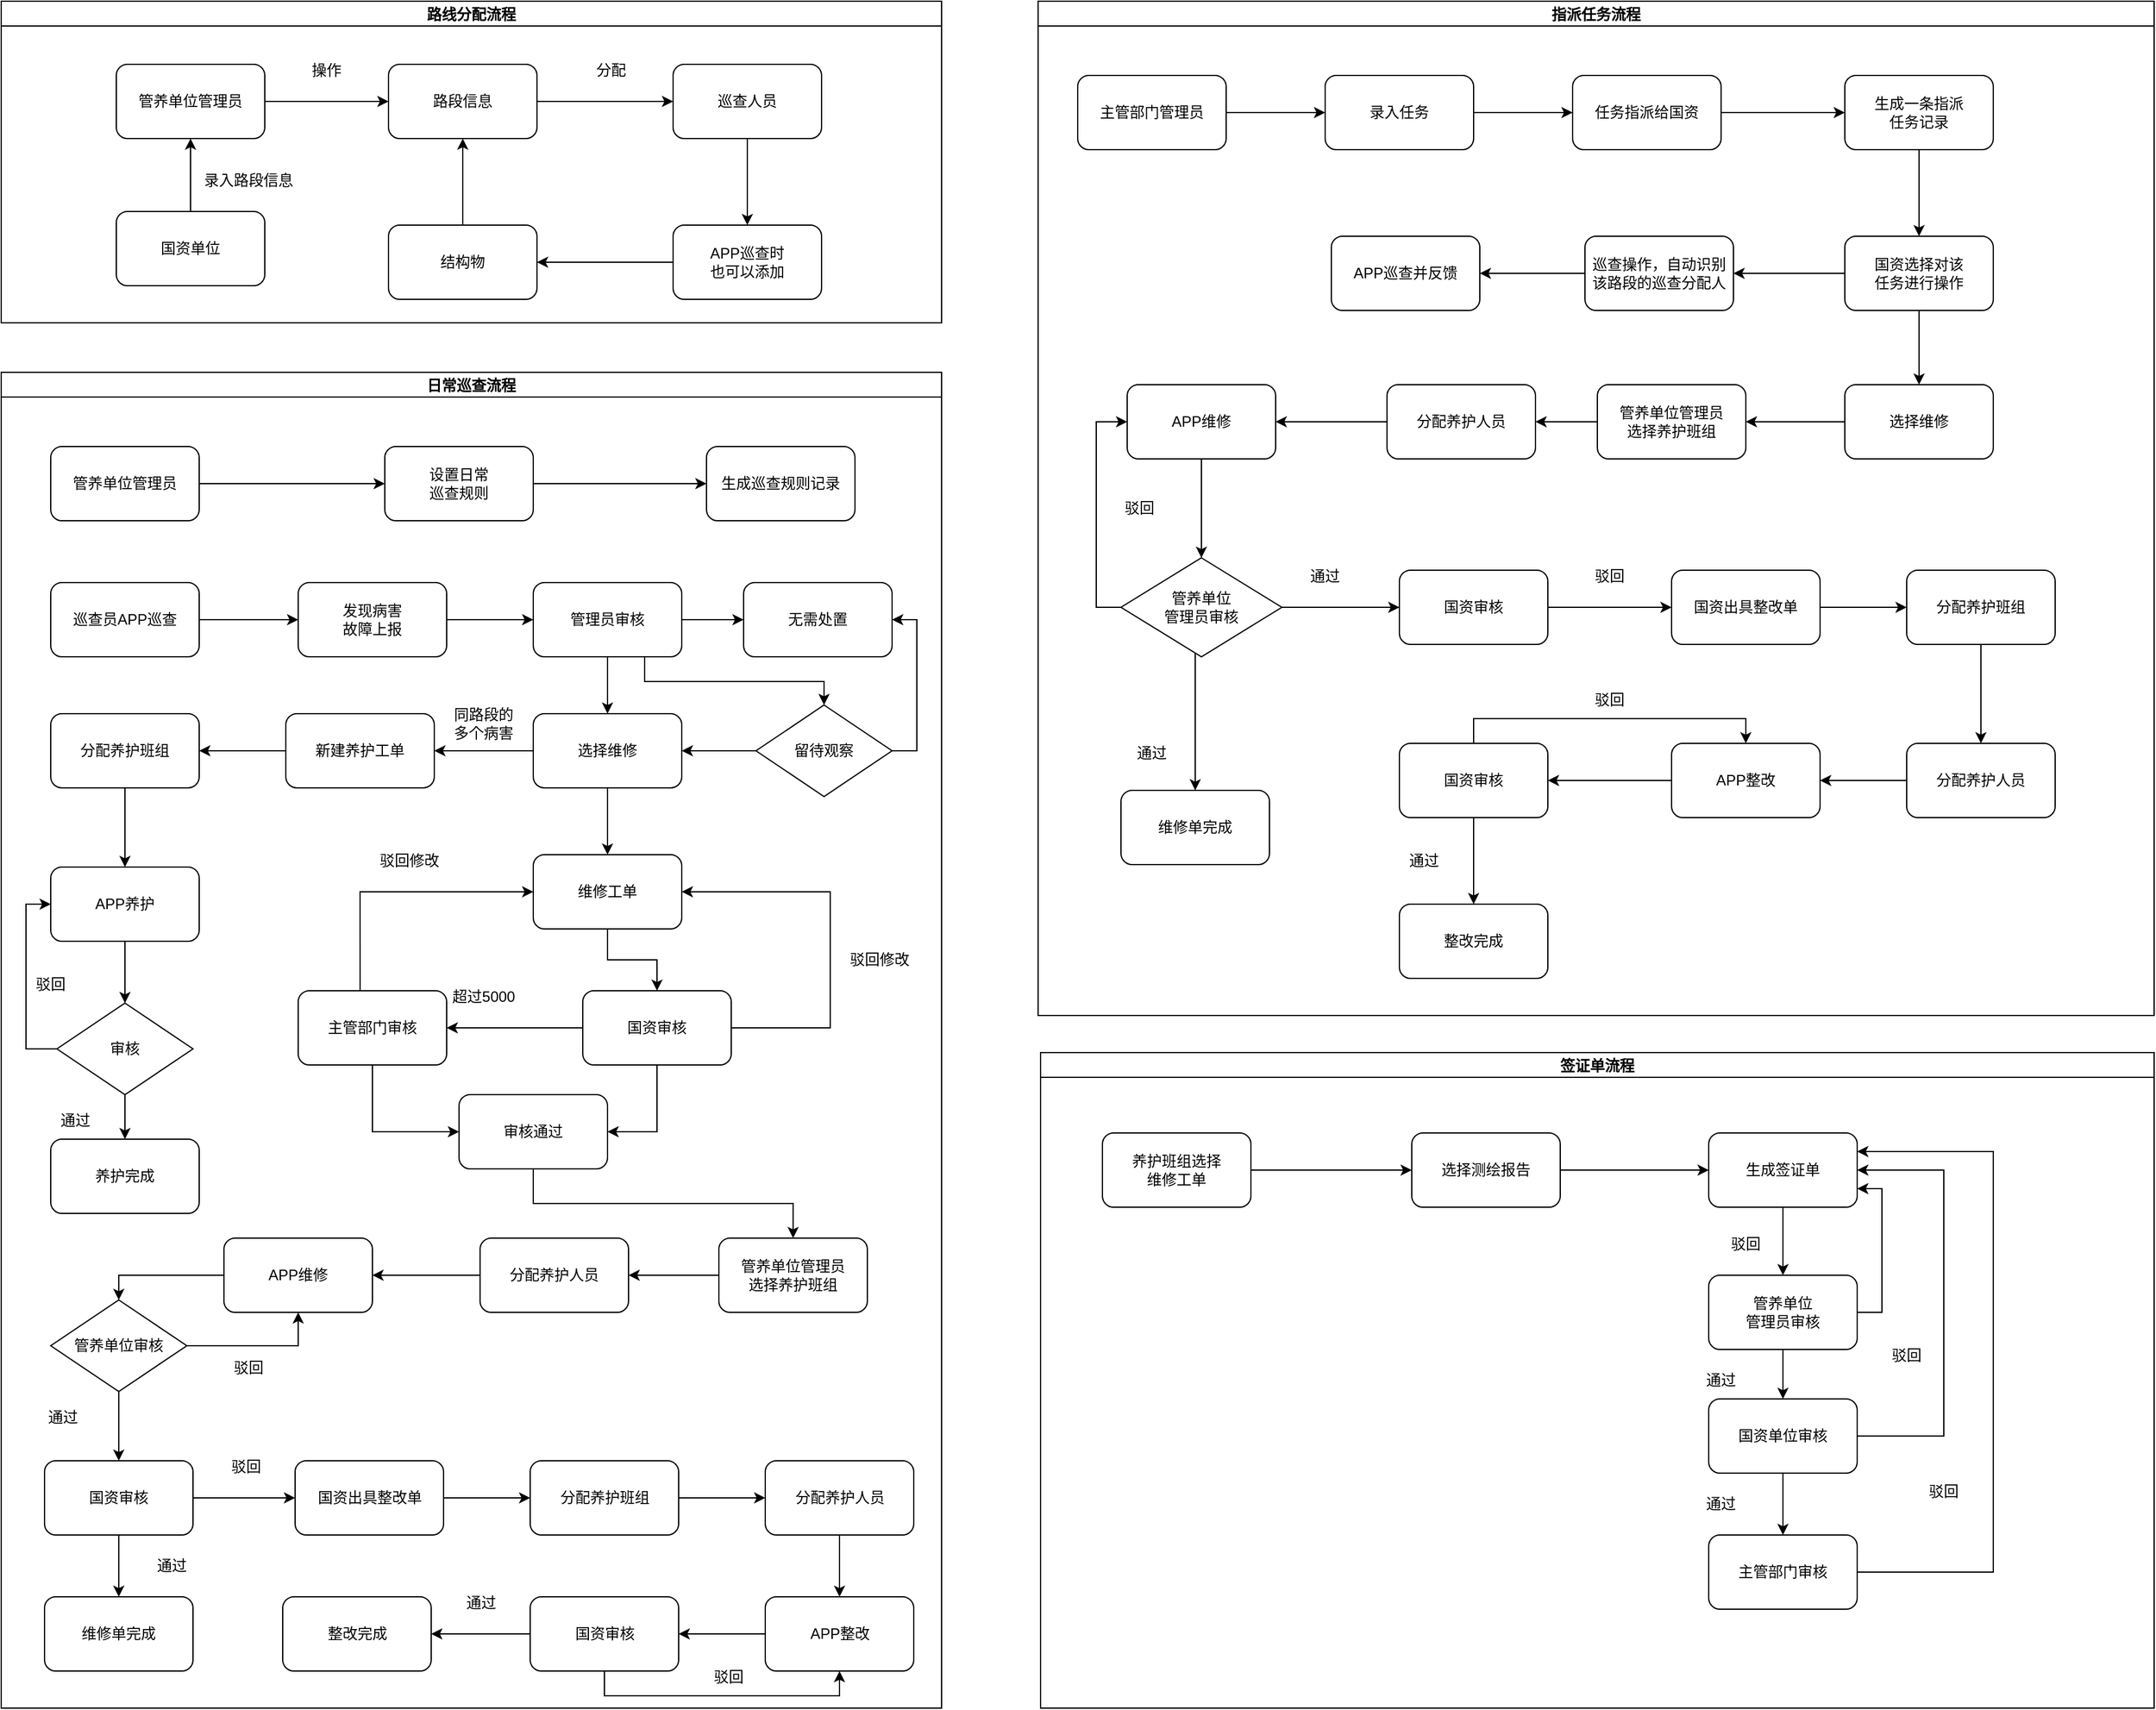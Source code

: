 <mxfile version="20.7.4" type="github">
  <diagram id="tNEIv_4zjgN_p1-3S2Gl" name="第 1 页">
    <mxGraphModel dx="3141" dy="2293" grid="1" gridSize="10" guides="1" tooltips="1" connect="1" arrows="1" fold="1" page="1" pageScale="1" pageWidth="827" pageHeight="1169" math="0" shadow="0">
      <root>
        <mxCell id="0" />
        <mxCell id="1" parent="0" />
        <mxCell id="n3LdWqnE_Uwc-1f-1GCr-2" value="路线分配流程" style="swimlane;startSize=20;horizontal=1;containerType=tree;" parent="1" vertex="1">
          <mxGeometry x="-800" y="-1160" width="760" height="260" as="geometry" />
        </mxCell>
        <mxCell id="n3LdWqnE_Uwc-1f-1GCr-19" style="edgeStyle=orthogonalEdgeStyle;rounded=0;orthogonalLoop=1;jettySize=auto;html=1;entryX=0;entryY=0.5;entryDx=0;entryDy=0;" parent="n3LdWqnE_Uwc-1f-1GCr-2" source="n3LdWqnE_Uwc-1f-1GCr-17" target="n3LdWqnE_Uwc-1f-1GCr-18" edge="1">
          <mxGeometry relative="1" as="geometry" />
        </mxCell>
        <mxCell id="n3LdWqnE_Uwc-1f-1GCr-17" value="管养单位管理员" style="rounded=1;whiteSpace=wrap;html=1;" parent="n3LdWqnE_Uwc-1f-1GCr-2" vertex="1">
          <mxGeometry x="93" y="51" width="120" height="60" as="geometry" />
        </mxCell>
        <mxCell id="n3LdWqnE_Uwc-1f-1GCr-22" style="edgeStyle=orthogonalEdgeStyle;rounded=0;orthogonalLoop=1;jettySize=auto;html=1;entryX=0;entryY=0.5;entryDx=0;entryDy=0;" parent="n3LdWqnE_Uwc-1f-1GCr-2" source="n3LdWqnE_Uwc-1f-1GCr-18" target="n3LdWqnE_Uwc-1f-1GCr-21" edge="1">
          <mxGeometry relative="1" as="geometry" />
        </mxCell>
        <mxCell id="n3LdWqnE_Uwc-1f-1GCr-18" value="路段信息" style="rounded=1;whiteSpace=wrap;html=1;" parent="n3LdWqnE_Uwc-1f-1GCr-2" vertex="1">
          <mxGeometry x="313" y="51" width="120" height="60" as="geometry" />
        </mxCell>
        <mxCell id="n3LdWqnE_Uwc-1f-1GCr-20" value="操作" style="text;strokeColor=none;align=center;fillColor=none;html=1;verticalAlign=middle;whiteSpace=wrap;rounded=0;" parent="n3LdWqnE_Uwc-1f-1GCr-2" vertex="1">
          <mxGeometry x="233" y="41" width="60" height="30" as="geometry" />
        </mxCell>
        <mxCell id="n3LdWqnE_Uwc-1f-1GCr-28" style="edgeStyle=orthogonalEdgeStyle;rounded=0;orthogonalLoop=1;jettySize=auto;html=1;entryX=0.5;entryY=0;entryDx=0;entryDy=0;" parent="n3LdWqnE_Uwc-1f-1GCr-2" source="n3LdWqnE_Uwc-1f-1GCr-21" target="n3LdWqnE_Uwc-1f-1GCr-27" edge="1">
          <mxGeometry relative="1" as="geometry" />
        </mxCell>
        <mxCell id="n3LdWqnE_Uwc-1f-1GCr-21" value="巡查人员" style="rounded=1;whiteSpace=wrap;html=1;" parent="n3LdWqnE_Uwc-1f-1GCr-2" vertex="1">
          <mxGeometry x="543" y="51" width="120" height="60" as="geometry" />
        </mxCell>
        <mxCell id="n3LdWqnE_Uwc-1f-1GCr-23" value="分配" style="text;strokeColor=none;align=center;fillColor=none;html=1;verticalAlign=middle;whiteSpace=wrap;rounded=0;" parent="n3LdWqnE_Uwc-1f-1GCr-2" vertex="1">
          <mxGeometry x="463" y="41" width="60" height="30" as="geometry" />
        </mxCell>
        <mxCell id="n3LdWqnE_Uwc-1f-1GCr-25" style="edgeStyle=orthogonalEdgeStyle;rounded=0;orthogonalLoop=1;jettySize=auto;html=1;entryX=0.5;entryY=1;entryDx=0;entryDy=0;" parent="n3LdWqnE_Uwc-1f-1GCr-2" source="n3LdWqnE_Uwc-1f-1GCr-24" target="n3LdWqnE_Uwc-1f-1GCr-18" edge="1">
          <mxGeometry relative="1" as="geometry" />
        </mxCell>
        <mxCell id="n3LdWqnE_Uwc-1f-1GCr-24" value="结构物" style="rounded=1;whiteSpace=wrap;html=1;" parent="n3LdWqnE_Uwc-1f-1GCr-2" vertex="1">
          <mxGeometry x="313" y="181" width="120" height="60" as="geometry" />
        </mxCell>
        <mxCell id="n3LdWqnE_Uwc-1f-1GCr-29" style="edgeStyle=orthogonalEdgeStyle;rounded=0;orthogonalLoop=1;jettySize=auto;html=1;entryX=1;entryY=0.5;entryDx=0;entryDy=0;" parent="n3LdWqnE_Uwc-1f-1GCr-2" source="n3LdWqnE_Uwc-1f-1GCr-27" target="n3LdWqnE_Uwc-1f-1GCr-24" edge="1">
          <mxGeometry relative="1" as="geometry" />
        </mxCell>
        <mxCell id="n3LdWqnE_Uwc-1f-1GCr-27" value="APP巡查时&lt;br&gt;也可以添加" style="rounded=1;whiteSpace=wrap;html=1;" parent="n3LdWqnE_Uwc-1f-1GCr-2" vertex="1">
          <mxGeometry x="543" y="181" width="120" height="60" as="geometry" />
        </mxCell>
        <mxCell id="nZh8F_myxvEw1FE5cLgh-15" style="edgeStyle=orthogonalEdgeStyle;rounded=0;orthogonalLoop=1;jettySize=auto;html=1;" parent="n3LdWqnE_Uwc-1f-1GCr-2" source="nZh8F_myxvEw1FE5cLgh-14" target="n3LdWqnE_Uwc-1f-1GCr-17" edge="1">
          <mxGeometry relative="1" as="geometry" />
        </mxCell>
        <mxCell id="nZh8F_myxvEw1FE5cLgh-14" value="国资单位" style="rounded=1;whiteSpace=wrap;html=1;" parent="n3LdWqnE_Uwc-1f-1GCr-2" vertex="1">
          <mxGeometry x="93" y="170" width="120" height="60" as="geometry" />
        </mxCell>
        <mxCell id="nZh8F_myxvEw1FE5cLgh-16" value="录入路段信息" style="text;strokeColor=none;align=center;fillColor=none;html=1;verticalAlign=middle;whiteSpace=wrap;rounded=0;" parent="n3LdWqnE_Uwc-1f-1GCr-2" vertex="1">
          <mxGeometry x="160" y="130" width="80" height="30" as="geometry" />
        </mxCell>
        <mxCell id="nZh8F_myxvEw1FE5cLgh-1" value="日常巡查流程" style="swimlane;startSize=20;horizontal=1;containerType=tree;" parent="1" vertex="1">
          <mxGeometry x="-800" y="-860" width="760" height="1080" as="geometry" />
        </mxCell>
        <mxCell id="nZh8F_myxvEw1FE5cLgh-19" style="edgeStyle=orthogonalEdgeStyle;rounded=0;orthogonalLoop=1;jettySize=auto;html=1;" parent="nZh8F_myxvEw1FE5cLgh-1" source="nZh8F_myxvEw1FE5cLgh-17" target="nZh8F_myxvEw1FE5cLgh-18" edge="1">
          <mxGeometry relative="1" as="geometry" />
        </mxCell>
        <mxCell id="nZh8F_myxvEw1FE5cLgh-17" value="管养单位管理员" style="rounded=1;whiteSpace=wrap;html=1;" parent="nZh8F_myxvEw1FE5cLgh-1" vertex="1">
          <mxGeometry x="40" y="60" width="120" height="60" as="geometry" />
        </mxCell>
        <mxCell id="nZh8F_myxvEw1FE5cLgh-21" style="edgeStyle=orthogonalEdgeStyle;rounded=0;orthogonalLoop=1;jettySize=auto;html=1;" parent="nZh8F_myxvEw1FE5cLgh-1" source="nZh8F_myxvEw1FE5cLgh-18" target="nZh8F_myxvEw1FE5cLgh-20" edge="1">
          <mxGeometry relative="1" as="geometry" />
        </mxCell>
        <mxCell id="nZh8F_myxvEw1FE5cLgh-18" value="设置日常&lt;br&gt;巡查规则" style="rounded=1;whiteSpace=wrap;html=1;" parent="nZh8F_myxvEw1FE5cLgh-1" vertex="1">
          <mxGeometry x="310" y="60" width="120" height="60" as="geometry" />
        </mxCell>
        <mxCell id="nZh8F_myxvEw1FE5cLgh-20" value="生成巡查规则记录" style="rounded=1;whiteSpace=wrap;html=1;" parent="nZh8F_myxvEw1FE5cLgh-1" vertex="1">
          <mxGeometry x="570" y="60" width="120" height="60" as="geometry" />
        </mxCell>
        <mxCell id="nZh8F_myxvEw1FE5cLgh-24" style="edgeStyle=orthogonalEdgeStyle;rounded=0;orthogonalLoop=1;jettySize=auto;html=1;entryX=0;entryY=0.5;entryDx=0;entryDy=0;" parent="nZh8F_myxvEw1FE5cLgh-1" source="nZh8F_myxvEw1FE5cLgh-22" target="nZh8F_myxvEw1FE5cLgh-23" edge="1">
          <mxGeometry relative="1" as="geometry" />
        </mxCell>
        <mxCell id="nZh8F_myxvEw1FE5cLgh-22" value="巡查员APP巡查" style="rounded=1;whiteSpace=wrap;html=1;" parent="nZh8F_myxvEw1FE5cLgh-1" vertex="1">
          <mxGeometry x="40" y="170" width="120" height="60" as="geometry" />
        </mxCell>
        <mxCell id="nZh8F_myxvEw1FE5cLgh-26" style="edgeStyle=orthogonalEdgeStyle;rounded=0;orthogonalLoop=1;jettySize=auto;html=1;" parent="nZh8F_myxvEw1FE5cLgh-1" source="nZh8F_myxvEw1FE5cLgh-23" target="nZh8F_myxvEw1FE5cLgh-25" edge="1">
          <mxGeometry relative="1" as="geometry" />
        </mxCell>
        <mxCell id="nZh8F_myxvEw1FE5cLgh-23" value="发现病害&lt;br&gt;故障上报" style="rounded=1;whiteSpace=wrap;html=1;" parent="nZh8F_myxvEw1FE5cLgh-1" vertex="1">
          <mxGeometry x="240" y="170" width="120" height="60" as="geometry" />
        </mxCell>
        <mxCell id="nZh8F_myxvEw1FE5cLgh-28" style="edgeStyle=orthogonalEdgeStyle;rounded=0;orthogonalLoop=1;jettySize=auto;html=1;entryX=0;entryY=0.5;entryDx=0;entryDy=0;" parent="nZh8F_myxvEw1FE5cLgh-1" source="nZh8F_myxvEw1FE5cLgh-25" target="nZh8F_myxvEw1FE5cLgh-27" edge="1">
          <mxGeometry relative="1" as="geometry" />
        </mxCell>
        <mxCell id="nZh8F_myxvEw1FE5cLgh-32" style="edgeStyle=orthogonalEdgeStyle;rounded=0;orthogonalLoop=1;jettySize=auto;html=1;entryX=0.5;entryY=0;entryDx=0;entryDy=0;" parent="nZh8F_myxvEw1FE5cLgh-1" source="nZh8F_myxvEw1FE5cLgh-25" target="nZh8F_myxvEw1FE5cLgh-29" edge="1">
          <mxGeometry relative="1" as="geometry" />
        </mxCell>
        <mxCell id="nZh8F_myxvEw1FE5cLgh-42" style="edgeStyle=orthogonalEdgeStyle;rounded=0;orthogonalLoop=1;jettySize=auto;html=1;exitX=0.75;exitY=1;exitDx=0;exitDy=0;" parent="nZh8F_myxvEw1FE5cLgh-1" source="nZh8F_myxvEw1FE5cLgh-25" target="nZh8F_myxvEw1FE5cLgh-39" edge="1">
          <mxGeometry relative="1" as="geometry">
            <Array as="points">
              <mxPoint x="520" y="250" />
              <mxPoint x="665" y="250" />
            </Array>
          </mxGeometry>
        </mxCell>
        <mxCell id="nZh8F_myxvEw1FE5cLgh-25" value="管理员审核" style="rounded=1;whiteSpace=wrap;html=1;" parent="nZh8F_myxvEw1FE5cLgh-1" vertex="1">
          <mxGeometry x="430" y="170" width="120" height="60" as="geometry" />
        </mxCell>
        <mxCell id="nZh8F_myxvEw1FE5cLgh-27" value="无需处置" style="rounded=1;whiteSpace=wrap;html=1;" parent="nZh8F_myxvEw1FE5cLgh-1" vertex="1">
          <mxGeometry x="600" y="170" width="120" height="60" as="geometry" />
        </mxCell>
        <mxCell id="nZh8F_myxvEw1FE5cLgh-44" style="edgeStyle=orthogonalEdgeStyle;rounded=0;orthogonalLoop=1;jettySize=auto;html=1;" parent="nZh8F_myxvEw1FE5cLgh-1" source="nZh8F_myxvEw1FE5cLgh-29" target="nZh8F_myxvEw1FE5cLgh-43" edge="1">
          <mxGeometry relative="1" as="geometry" />
        </mxCell>
        <mxCell id="nZh8F_myxvEw1FE5cLgh-60" style="edgeStyle=orthogonalEdgeStyle;rounded=0;orthogonalLoop=1;jettySize=auto;html=1;entryX=0.5;entryY=0;entryDx=0;entryDy=0;" parent="nZh8F_myxvEw1FE5cLgh-1" source="nZh8F_myxvEw1FE5cLgh-29" target="nZh8F_myxvEw1FE5cLgh-59" edge="1">
          <mxGeometry relative="1" as="geometry" />
        </mxCell>
        <mxCell id="nZh8F_myxvEw1FE5cLgh-29" value="选择维修" style="rounded=1;whiteSpace=wrap;html=1;" parent="nZh8F_myxvEw1FE5cLgh-1" vertex="1">
          <mxGeometry x="430" y="276" width="120" height="60" as="geometry" />
        </mxCell>
        <mxCell id="nZh8F_myxvEw1FE5cLgh-40" style="edgeStyle=orthogonalEdgeStyle;rounded=0;orthogonalLoop=1;jettySize=auto;html=1;entryX=1;entryY=0.5;entryDx=0;entryDy=0;exitX=1;exitY=0.5;exitDx=0;exitDy=0;" parent="nZh8F_myxvEw1FE5cLgh-1" source="nZh8F_myxvEw1FE5cLgh-39" target="nZh8F_myxvEw1FE5cLgh-27" edge="1">
          <mxGeometry relative="1" as="geometry" />
        </mxCell>
        <mxCell id="nZh8F_myxvEw1FE5cLgh-41" style="edgeStyle=orthogonalEdgeStyle;rounded=0;orthogonalLoop=1;jettySize=auto;html=1;entryX=1;entryY=0.5;entryDx=0;entryDy=0;" parent="nZh8F_myxvEw1FE5cLgh-1" source="nZh8F_myxvEw1FE5cLgh-39" target="nZh8F_myxvEw1FE5cLgh-29" edge="1">
          <mxGeometry relative="1" as="geometry" />
        </mxCell>
        <mxCell id="nZh8F_myxvEw1FE5cLgh-39" value="留待观察" style="rhombus;whiteSpace=wrap;html=1;" parent="nZh8F_myxvEw1FE5cLgh-1" vertex="1">
          <mxGeometry x="610" y="269" width="110" height="74" as="geometry" />
        </mxCell>
        <mxCell id="nZh8F_myxvEw1FE5cLgh-47" style="edgeStyle=orthogonalEdgeStyle;rounded=0;orthogonalLoop=1;jettySize=auto;html=1;" parent="nZh8F_myxvEw1FE5cLgh-1" source="nZh8F_myxvEw1FE5cLgh-43" target="nZh8F_myxvEw1FE5cLgh-46" edge="1">
          <mxGeometry relative="1" as="geometry" />
        </mxCell>
        <mxCell id="nZh8F_myxvEw1FE5cLgh-43" value="新建养护工单" style="rounded=1;whiteSpace=wrap;html=1;" parent="nZh8F_myxvEw1FE5cLgh-1" vertex="1">
          <mxGeometry x="230" y="276" width="120" height="60" as="geometry" />
        </mxCell>
        <mxCell id="nZh8F_myxvEw1FE5cLgh-45" value="同路段的多个病害" style="text;strokeColor=none;align=center;fillColor=none;html=1;verticalAlign=middle;whiteSpace=wrap;rounded=0;" parent="nZh8F_myxvEw1FE5cLgh-1" vertex="1">
          <mxGeometry x="360" y="269" width="60" height="30" as="geometry" />
        </mxCell>
        <mxCell id="nZh8F_myxvEw1FE5cLgh-51" style="edgeStyle=orthogonalEdgeStyle;rounded=0;orthogonalLoop=1;jettySize=auto;html=1;entryX=0.5;entryY=0;entryDx=0;entryDy=0;" parent="nZh8F_myxvEw1FE5cLgh-1" source="nZh8F_myxvEw1FE5cLgh-46" target="nZh8F_myxvEw1FE5cLgh-48" edge="1">
          <mxGeometry relative="1" as="geometry" />
        </mxCell>
        <mxCell id="nZh8F_myxvEw1FE5cLgh-46" value="分配养护班组" style="rounded=1;whiteSpace=wrap;html=1;" parent="nZh8F_myxvEw1FE5cLgh-1" vertex="1">
          <mxGeometry x="40" y="276" width="120" height="60" as="geometry" />
        </mxCell>
        <mxCell id="nZh8F_myxvEw1FE5cLgh-56" style="edgeStyle=orthogonalEdgeStyle;rounded=0;orthogonalLoop=1;jettySize=auto;html=1;entryX=0.5;entryY=0;entryDx=0;entryDy=0;" parent="nZh8F_myxvEw1FE5cLgh-1" source="nZh8F_myxvEw1FE5cLgh-48" target="nZh8F_myxvEw1FE5cLgh-52" edge="1">
          <mxGeometry relative="1" as="geometry" />
        </mxCell>
        <mxCell id="nZh8F_myxvEw1FE5cLgh-48" value="APP养护" style="rounded=1;whiteSpace=wrap;html=1;" parent="nZh8F_myxvEw1FE5cLgh-1" vertex="1">
          <mxGeometry x="40" y="400" width="120" height="60" as="geometry" />
        </mxCell>
        <mxCell id="nZh8F_myxvEw1FE5cLgh-53" style="edgeStyle=orthogonalEdgeStyle;rounded=0;orthogonalLoop=1;jettySize=auto;html=1;entryX=0;entryY=0.5;entryDx=0;entryDy=0;exitX=0;exitY=0.5;exitDx=0;exitDy=0;" parent="nZh8F_myxvEw1FE5cLgh-1" source="nZh8F_myxvEw1FE5cLgh-52" target="nZh8F_myxvEw1FE5cLgh-48" edge="1">
          <mxGeometry relative="1" as="geometry" />
        </mxCell>
        <mxCell id="nZh8F_myxvEw1FE5cLgh-57" style="edgeStyle=orthogonalEdgeStyle;rounded=0;orthogonalLoop=1;jettySize=auto;html=1;entryX=0.5;entryY=0;entryDx=0;entryDy=0;" parent="nZh8F_myxvEw1FE5cLgh-1" source="nZh8F_myxvEw1FE5cLgh-52" target="nZh8F_myxvEw1FE5cLgh-55" edge="1">
          <mxGeometry relative="1" as="geometry" />
        </mxCell>
        <mxCell id="nZh8F_myxvEw1FE5cLgh-52" value="审核" style="rhombus;whiteSpace=wrap;html=1;" parent="nZh8F_myxvEw1FE5cLgh-1" vertex="1">
          <mxGeometry x="45" y="510" width="110" height="74" as="geometry" />
        </mxCell>
        <mxCell id="nZh8F_myxvEw1FE5cLgh-54" value="驳回" style="text;strokeColor=none;align=center;fillColor=none;html=1;verticalAlign=middle;whiteSpace=wrap;rounded=0;" parent="nZh8F_myxvEw1FE5cLgh-1" vertex="1">
          <mxGeometry x="10" y="480" width="60" height="30" as="geometry" />
        </mxCell>
        <mxCell id="nZh8F_myxvEw1FE5cLgh-55" value="养护完成" style="rounded=1;whiteSpace=wrap;html=1;" parent="nZh8F_myxvEw1FE5cLgh-1" vertex="1">
          <mxGeometry x="40" y="620" width="120" height="60" as="geometry" />
        </mxCell>
        <mxCell id="nZh8F_myxvEw1FE5cLgh-58" value="通过" style="text;strokeColor=none;align=center;fillColor=none;html=1;verticalAlign=middle;whiteSpace=wrap;rounded=0;" parent="nZh8F_myxvEw1FE5cLgh-1" vertex="1">
          <mxGeometry x="30" y="590" width="60" height="30" as="geometry" />
        </mxCell>
        <mxCell id="nZh8F_myxvEw1FE5cLgh-67" style="edgeStyle=orthogonalEdgeStyle;rounded=0;orthogonalLoop=1;jettySize=auto;html=1;entryX=0.5;entryY=0;entryDx=0;entryDy=0;" parent="nZh8F_myxvEw1FE5cLgh-1" source="nZh8F_myxvEw1FE5cLgh-59" target="nZh8F_myxvEw1FE5cLgh-66" edge="1">
          <mxGeometry relative="1" as="geometry" />
        </mxCell>
        <mxCell id="nZh8F_myxvEw1FE5cLgh-59" value="维修工单" style="rounded=1;whiteSpace=wrap;html=1;" parent="nZh8F_myxvEw1FE5cLgh-1" vertex="1">
          <mxGeometry x="430" y="390" width="120" height="60" as="geometry" />
        </mxCell>
        <mxCell id="nZh8F_myxvEw1FE5cLgh-69" style="edgeStyle=orthogonalEdgeStyle;rounded=0;orthogonalLoop=1;jettySize=auto;html=1;entryX=1;entryY=0.5;entryDx=0;entryDy=0;" parent="nZh8F_myxvEw1FE5cLgh-1" source="nZh8F_myxvEw1FE5cLgh-66" target="nZh8F_myxvEw1FE5cLgh-68" edge="1">
          <mxGeometry relative="1" as="geometry" />
        </mxCell>
        <mxCell id="nZh8F_myxvEw1FE5cLgh-73" style="edgeStyle=orthogonalEdgeStyle;rounded=0;orthogonalLoop=1;jettySize=auto;html=1;entryX=1;entryY=0.5;entryDx=0;entryDy=0;exitX=1;exitY=0.5;exitDx=0;exitDy=0;" parent="nZh8F_myxvEw1FE5cLgh-1" source="nZh8F_myxvEw1FE5cLgh-66" target="nZh8F_myxvEw1FE5cLgh-59" edge="1">
          <mxGeometry x="0.2" y="-20" relative="1" as="geometry">
            <Array as="points">
              <mxPoint x="670" y="530" />
              <mxPoint x="670" y="420" />
            </Array>
            <mxPoint as="offset" />
          </mxGeometry>
        </mxCell>
        <mxCell id="nZh8F_myxvEw1FE5cLgh-77" style="edgeStyle=orthogonalEdgeStyle;rounded=0;orthogonalLoop=1;jettySize=auto;html=1;entryX=1;entryY=0.5;entryDx=0;entryDy=0;" parent="nZh8F_myxvEw1FE5cLgh-1" source="nZh8F_myxvEw1FE5cLgh-66" target="nZh8F_myxvEw1FE5cLgh-75" edge="1">
          <mxGeometry relative="1" as="geometry" />
        </mxCell>
        <mxCell id="nZh8F_myxvEw1FE5cLgh-66" value="国资审核" style="rounded=1;whiteSpace=wrap;html=1;" parent="nZh8F_myxvEw1FE5cLgh-1" vertex="1">
          <mxGeometry x="470" y="500" width="120" height="60" as="geometry" />
        </mxCell>
        <mxCell id="nZh8F_myxvEw1FE5cLgh-71" style="edgeStyle=orthogonalEdgeStyle;rounded=0;orthogonalLoop=1;jettySize=auto;html=1;entryX=0;entryY=0.5;entryDx=0;entryDy=0;exitX=0.417;exitY=0;exitDx=0;exitDy=0;exitPerimeter=0;" parent="nZh8F_myxvEw1FE5cLgh-1" source="nZh8F_myxvEw1FE5cLgh-68" target="nZh8F_myxvEw1FE5cLgh-59" edge="1">
          <mxGeometry relative="1" as="geometry" />
        </mxCell>
        <mxCell id="nZh8F_myxvEw1FE5cLgh-76" style="edgeStyle=orthogonalEdgeStyle;rounded=0;orthogonalLoop=1;jettySize=auto;html=1;entryX=0;entryY=0.5;entryDx=0;entryDy=0;exitX=0.5;exitY=1;exitDx=0;exitDy=0;" parent="nZh8F_myxvEw1FE5cLgh-1" source="nZh8F_myxvEw1FE5cLgh-68" target="nZh8F_myxvEw1FE5cLgh-75" edge="1">
          <mxGeometry relative="1" as="geometry" />
        </mxCell>
        <mxCell id="nZh8F_myxvEw1FE5cLgh-68" value="主管部门审核" style="rounded=1;whiteSpace=wrap;html=1;" parent="nZh8F_myxvEw1FE5cLgh-1" vertex="1">
          <mxGeometry x="240" y="500" width="120" height="60" as="geometry" />
        </mxCell>
        <mxCell id="nZh8F_myxvEw1FE5cLgh-70" value="超过5000" style="text;strokeColor=none;align=center;fillColor=none;html=1;verticalAlign=middle;whiteSpace=wrap;rounded=0;" parent="nZh8F_myxvEw1FE5cLgh-1" vertex="1">
          <mxGeometry x="360" y="490" width="60" height="30" as="geometry" />
        </mxCell>
        <mxCell id="nZh8F_myxvEw1FE5cLgh-72" value="驳回修改" style="text;strokeColor=none;align=center;fillColor=none;html=1;verticalAlign=middle;whiteSpace=wrap;rounded=0;" parent="nZh8F_myxvEw1FE5cLgh-1" vertex="1">
          <mxGeometry x="300" y="380" width="60" height="30" as="geometry" />
        </mxCell>
        <mxCell id="nZh8F_myxvEw1FE5cLgh-74" value="驳回修改" style="text;strokeColor=none;align=center;fillColor=none;html=1;verticalAlign=middle;whiteSpace=wrap;rounded=0;" parent="nZh8F_myxvEw1FE5cLgh-1" vertex="1">
          <mxGeometry x="680" y="460" width="60" height="30" as="geometry" />
        </mxCell>
        <mxCell id="nZh8F_myxvEw1FE5cLgh-79" style="edgeStyle=orthogonalEdgeStyle;rounded=0;orthogonalLoop=1;jettySize=auto;html=1;exitX=0.5;exitY=1;exitDx=0;exitDy=0;" parent="nZh8F_myxvEw1FE5cLgh-1" source="nZh8F_myxvEw1FE5cLgh-75" target="nZh8F_myxvEw1FE5cLgh-78" edge="1">
          <mxGeometry relative="1" as="geometry" />
        </mxCell>
        <mxCell id="nZh8F_myxvEw1FE5cLgh-75" value="审核通过" style="rounded=1;whiteSpace=wrap;html=1;" parent="nZh8F_myxvEw1FE5cLgh-1" vertex="1">
          <mxGeometry x="370" y="584" width="120" height="60" as="geometry" />
        </mxCell>
        <mxCell id="nZh8F_myxvEw1FE5cLgh-81" style="edgeStyle=orthogonalEdgeStyle;rounded=0;orthogonalLoop=1;jettySize=auto;html=1;entryX=1;entryY=0.5;entryDx=0;entryDy=0;" parent="nZh8F_myxvEw1FE5cLgh-1" source="nZh8F_myxvEw1FE5cLgh-78" target="nZh8F_myxvEw1FE5cLgh-80" edge="1">
          <mxGeometry relative="1" as="geometry" />
        </mxCell>
        <mxCell id="nZh8F_myxvEw1FE5cLgh-78" value="管养单位管理员&lt;br&gt;选择养护班组" style="rounded=1;whiteSpace=wrap;html=1;" parent="nZh8F_myxvEw1FE5cLgh-1" vertex="1">
          <mxGeometry x="580" y="700" width="120" height="60" as="geometry" />
        </mxCell>
        <mxCell id="nZh8F_myxvEw1FE5cLgh-83" style="edgeStyle=orthogonalEdgeStyle;rounded=0;orthogonalLoop=1;jettySize=auto;html=1;entryX=1;entryY=0.5;entryDx=0;entryDy=0;exitX=0;exitY=0.5;exitDx=0;exitDy=0;" parent="nZh8F_myxvEw1FE5cLgh-1" source="nZh8F_myxvEw1FE5cLgh-80" target="nZh8F_myxvEw1FE5cLgh-82" edge="1">
          <mxGeometry relative="1" as="geometry" />
        </mxCell>
        <mxCell id="nZh8F_myxvEw1FE5cLgh-80" value="分配养护人员" style="rounded=1;whiteSpace=wrap;html=1;" parent="nZh8F_myxvEw1FE5cLgh-1" vertex="1">
          <mxGeometry x="387" y="700" width="120" height="60" as="geometry" />
        </mxCell>
        <mxCell id="TOLcsB4WI3SgEsA7OWHd-3" style="edgeStyle=orthogonalEdgeStyle;rounded=0;orthogonalLoop=1;jettySize=auto;html=1;entryX=0.5;entryY=0;entryDx=0;entryDy=0;" edge="1" parent="nZh8F_myxvEw1FE5cLgh-1" source="nZh8F_myxvEw1FE5cLgh-82" target="TOLcsB4WI3SgEsA7OWHd-2">
          <mxGeometry relative="1" as="geometry" />
        </mxCell>
        <mxCell id="nZh8F_myxvEw1FE5cLgh-82" value="APP维修" style="rounded=1;whiteSpace=wrap;html=1;" parent="nZh8F_myxvEw1FE5cLgh-1" vertex="1">
          <mxGeometry x="180" y="700" width="120" height="60" as="geometry" />
        </mxCell>
        <mxCell id="nZh8F_myxvEw1FE5cLgh-87" style="edgeStyle=orthogonalEdgeStyle;rounded=0;orthogonalLoop=1;jettySize=auto;html=1;" parent="nZh8F_myxvEw1FE5cLgh-1" source="nZh8F_myxvEw1FE5cLgh-84" target="nZh8F_myxvEw1FE5cLgh-86" edge="1">
          <mxGeometry relative="1" as="geometry" />
        </mxCell>
        <mxCell id="nZh8F_myxvEw1FE5cLgh-89" style="edgeStyle=orthogonalEdgeStyle;rounded=0;orthogonalLoop=1;jettySize=auto;html=1;" parent="nZh8F_myxvEw1FE5cLgh-1" source="nZh8F_myxvEw1FE5cLgh-84" target="nZh8F_myxvEw1FE5cLgh-88" edge="1">
          <mxGeometry relative="1" as="geometry" />
        </mxCell>
        <mxCell id="nZh8F_myxvEw1FE5cLgh-84" value="国资审核" style="rounded=1;whiteSpace=wrap;html=1;" parent="nZh8F_myxvEw1FE5cLgh-1" vertex="1">
          <mxGeometry x="35" y="880" width="120" height="60" as="geometry" />
        </mxCell>
        <mxCell id="nZh8F_myxvEw1FE5cLgh-86" value="维修单完成" style="rounded=1;whiteSpace=wrap;html=1;" parent="nZh8F_myxvEw1FE5cLgh-1" vertex="1">
          <mxGeometry x="35" y="990" width="120" height="60" as="geometry" />
        </mxCell>
        <mxCell id="nZh8F_myxvEw1FE5cLgh-95" style="edgeStyle=orthogonalEdgeStyle;rounded=0;orthogonalLoop=1;jettySize=auto;html=1;" parent="nZh8F_myxvEw1FE5cLgh-1" source="nZh8F_myxvEw1FE5cLgh-88" target="nZh8F_myxvEw1FE5cLgh-92" edge="1">
          <mxGeometry relative="1" as="geometry" />
        </mxCell>
        <mxCell id="nZh8F_myxvEw1FE5cLgh-88" value="国资出具整改单" style="rounded=1;whiteSpace=wrap;html=1;" parent="nZh8F_myxvEw1FE5cLgh-1" vertex="1">
          <mxGeometry x="237.5" y="880" width="120" height="60" as="geometry" />
        </mxCell>
        <mxCell id="nZh8F_myxvEw1FE5cLgh-90" value="通过" style="text;strokeColor=none;align=center;fillColor=none;html=1;verticalAlign=middle;whiteSpace=wrap;rounded=0;" parent="nZh8F_myxvEw1FE5cLgh-1" vertex="1">
          <mxGeometry x="107.5" y="950" width="60" height="30" as="geometry" />
        </mxCell>
        <mxCell id="nZh8F_myxvEw1FE5cLgh-91" value="驳回" style="text;strokeColor=none;align=center;fillColor=none;html=1;verticalAlign=middle;whiteSpace=wrap;rounded=0;" parent="nZh8F_myxvEw1FE5cLgh-1" vertex="1">
          <mxGeometry x="167.5" y="870" width="60" height="30" as="geometry" />
        </mxCell>
        <mxCell id="nZh8F_myxvEw1FE5cLgh-97" style="edgeStyle=orthogonalEdgeStyle;rounded=0;orthogonalLoop=1;jettySize=auto;html=1;entryX=0;entryY=0.5;entryDx=0;entryDy=0;" parent="nZh8F_myxvEw1FE5cLgh-1" source="nZh8F_myxvEw1FE5cLgh-92" target="nZh8F_myxvEw1FE5cLgh-96" edge="1">
          <mxGeometry relative="1" as="geometry" />
        </mxCell>
        <mxCell id="nZh8F_myxvEw1FE5cLgh-92" value="分配养护班组" style="rounded=1;whiteSpace=wrap;html=1;" parent="nZh8F_myxvEw1FE5cLgh-1" vertex="1">
          <mxGeometry x="427.5" y="880" width="120" height="60" as="geometry" />
        </mxCell>
        <mxCell id="nZh8F_myxvEw1FE5cLgh-103" style="edgeStyle=orthogonalEdgeStyle;rounded=0;orthogonalLoop=1;jettySize=auto;html=1;entryX=0.5;entryY=0;entryDx=0;entryDy=0;" parent="nZh8F_myxvEw1FE5cLgh-1" source="nZh8F_myxvEw1FE5cLgh-96" target="nZh8F_myxvEw1FE5cLgh-98" edge="1">
          <mxGeometry relative="1" as="geometry" />
        </mxCell>
        <mxCell id="nZh8F_myxvEw1FE5cLgh-96" value="分配养护人员" style="rounded=1;whiteSpace=wrap;html=1;" parent="nZh8F_myxvEw1FE5cLgh-1" vertex="1">
          <mxGeometry x="617.5" y="880" width="120" height="60" as="geometry" />
        </mxCell>
        <mxCell id="nZh8F_myxvEw1FE5cLgh-102" style="edgeStyle=orthogonalEdgeStyle;rounded=0;orthogonalLoop=1;jettySize=auto;html=1;entryX=1;entryY=0.5;entryDx=0;entryDy=0;" parent="nZh8F_myxvEw1FE5cLgh-1" source="nZh8F_myxvEw1FE5cLgh-98" target="nZh8F_myxvEw1FE5cLgh-99" edge="1">
          <mxGeometry relative="1" as="geometry" />
        </mxCell>
        <mxCell id="nZh8F_myxvEw1FE5cLgh-98" value="APP整改" style="rounded=1;whiteSpace=wrap;html=1;" parent="nZh8F_myxvEw1FE5cLgh-1" vertex="1">
          <mxGeometry x="617.5" y="990" width="120" height="60" as="geometry" />
        </mxCell>
        <mxCell id="nZh8F_myxvEw1FE5cLgh-101" style="edgeStyle=orthogonalEdgeStyle;rounded=0;orthogonalLoop=1;jettySize=auto;html=1;" parent="nZh8F_myxvEw1FE5cLgh-1" source="nZh8F_myxvEw1FE5cLgh-99" target="nZh8F_myxvEw1FE5cLgh-100" edge="1">
          <mxGeometry relative="1" as="geometry" />
        </mxCell>
        <mxCell id="nZh8F_myxvEw1FE5cLgh-99" value="国资审核" style="rounded=1;whiteSpace=wrap;html=1;" parent="nZh8F_myxvEw1FE5cLgh-1" vertex="1">
          <mxGeometry x="427.5" y="990" width="120" height="60" as="geometry" />
        </mxCell>
        <mxCell id="nZh8F_myxvEw1FE5cLgh-100" value="整改完成" style="rounded=1;whiteSpace=wrap;html=1;" parent="nZh8F_myxvEw1FE5cLgh-1" vertex="1">
          <mxGeometry x="227.5" y="990" width="120" height="60" as="geometry" />
        </mxCell>
        <mxCell id="nZh8F_myxvEw1FE5cLgh-104" style="edgeStyle=orthogonalEdgeStyle;rounded=0;orthogonalLoop=1;jettySize=auto;html=1;entryX=0.5;entryY=1;entryDx=0;entryDy=0;exitX=0.5;exitY=1;exitDx=0;exitDy=0;" parent="nZh8F_myxvEw1FE5cLgh-1" source="nZh8F_myxvEw1FE5cLgh-99" target="nZh8F_myxvEw1FE5cLgh-98" edge="1">
          <mxGeometry relative="1" as="geometry">
            <mxPoint x="487.5" y="1090" as="targetPoint" />
          </mxGeometry>
        </mxCell>
        <mxCell id="nZh8F_myxvEw1FE5cLgh-105" value="驳回" style="text;strokeColor=none;align=center;fillColor=none;html=1;verticalAlign=middle;whiteSpace=wrap;rounded=0;" parent="nZh8F_myxvEw1FE5cLgh-1" vertex="1">
          <mxGeometry x="557.5" y="1040" width="60" height="30" as="geometry" />
        </mxCell>
        <mxCell id="nZh8F_myxvEw1FE5cLgh-106" value="通过" style="text;strokeColor=none;align=center;fillColor=none;html=1;verticalAlign=middle;whiteSpace=wrap;rounded=0;" parent="nZh8F_myxvEw1FE5cLgh-1" vertex="1">
          <mxGeometry x="357.5" y="980" width="60" height="30" as="geometry" />
        </mxCell>
        <mxCell id="TOLcsB4WI3SgEsA7OWHd-4" style="edgeStyle=orthogonalEdgeStyle;rounded=0;orthogonalLoop=1;jettySize=auto;html=1;" edge="1" parent="nZh8F_myxvEw1FE5cLgh-1" source="TOLcsB4WI3SgEsA7OWHd-2" target="nZh8F_myxvEw1FE5cLgh-84">
          <mxGeometry relative="1" as="geometry" />
        </mxCell>
        <mxCell id="TOLcsB4WI3SgEsA7OWHd-6" style="edgeStyle=orthogonalEdgeStyle;rounded=0;orthogonalLoop=1;jettySize=auto;html=1;entryX=0.5;entryY=1;entryDx=0;entryDy=0;" edge="1" parent="nZh8F_myxvEw1FE5cLgh-1" source="TOLcsB4WI3SgEsA7OWHd-2" target="nZh8F_myxvEw1FE5cLgh-82">
          <mxGeometry relative="1" as="geometry" />
        </mxCell>
        <mxCell id="TOLcsB4WI3SgEsA7OWHd-2" value="管养单位审核" style="rhombus;whiteSpace=wrap;html=1;" vertex="1" parent="nZh8F_myxvEw1FE5cLgh-1">
          <mxGeometry x="40" y="750" width="110" height="74" as="geometry" />
        </mxCell>
        <mxCell id="TOLcsB4WI3SgEsA7OWHd-5" value="通过" style="text;strokeColor=none;align=center;fillColor=none;html=1;verticalAlign=middle;whiteSpace=wrap;rounded=0;" vertex="1" parent="nZh8F_myxvEw1FE5cLgh-1">
          <mxGeometry x="20" y="830" width="60" height="30" as="geometry" />
        </mxCell>
        <mxCell id="TOLcsB4WI3SgEsA7OWHd-7" value="驳回" style="text;strokeColor=none;align=center;fillColor=none;html=1;verticalAlign=middle;whiteSpace=wrap;rounded=0;" vertex="1" parent="nZh8F_myxvEw1FE5cLgh-1">
          <mxGeometry x="170" y="790" width="60" height="30" as="geometry" />
        </mxCell>
        <mxCell id="nZh8F_myxvEw1FE5cLgh-107" value="指派任务流程" style="swimlane;startSize=20;horizontal=1;containerType=tree;" parent="1" vertex="1">
          <mxGeometry x="38" y="-1160" width="902" height="820" as="geometry" />
        </mxCell>
        <mxCell id="nZh8F_myxvEw1FE5cLgh-125" style="edgeStyle=orthogonalEdgeStyle;rounded=0;orthogonalLoop=1;jettySize=auto;html=1;" parent="nZh8F_myxvEw1FE5cLgh-107" source="nZh8F_myxvEw1FE5cLgh-123" target="nZh8F_myxvEw1FE5cLgh-124" edge="1">
          <mxGeometry relative="1" as="geometry" />
        </mxCell>
        <mxCell id="nZh8F_myxvEw1FE5cLgh-123" value="主管部门管理员" style="rounded=1;whiteSpace=wrap;html=1;" parent="nZh8F_myxvEw1FE5cLgh-107" vertex="1">
          <mxGeometry x="32" y="60" width="120" height="60" as="geometry" />
        </mxCell>
        <mxCell id="nZh8F_myxvEw1FE5cLgh-127" style="edgeStyle=orthogonalEdgeStyle;rounded=0;orthogonalLoop=1;jettySize=auto;html=1;" parent="nZh8F_myxvEw1FE5cLgh-107" source="nZh8F_myxvEw1FE5cLgh-124" target="nZh8F_myxvEw1FE5cLgh-126" edge="1">
          <mxGeometry relative="1" as="geometry" />
        </mxCell>
        <mxCell id="nZh8F_myxvEw1FE5cLgh-124" value="录入任务" style="rounded=1;whiteSpace=wrap;html=1;" parent="nZh8F_myxvEw1FE5cLgh-107" vertex="1">
          <mxGeometry x="232" y="60" width="120" height="60" as="geometry" />
        </mxCell>
        <mxCell id="nZh8F_myxvEw1FE5cLgh-129" style="edgeStyle=orthogonalEdgeStyle;rounded=0;orthogonalLoop=1;jettySize=auto;html=1;entryX=0;entryY=0.5;entryDx=0;entryDy=0;" parent="nZh8F_myxvEw1FE5cLgh-107" source="nZh8F_myxvEw1FE5cLgh-126" target="nZh8F_myxvEw1FE5cLgh-128" edge="1">
          <mxGeometry relative="1" as="geometry" />
        </mxCell>
        <mxCell id="nZh8F_myxvEw1FE5cLgh-126" value="任务指派给国资" style="rounded=1;whiteSpace=wrap;html=1;" parent="nZh8F_myxvEw1FE5cLgh-107" vertex="1">
          <mxGeometry x="432" y="60" width="120" height="60" as="geometry" />
        </mxCell>
        <mxCell id="nZh8F_myxvEw1FE5cLgh-131" style="edgeStyle=orthogonalEdgeStyle;rounded=0;orthogonalLoop=1;jettySize=auto;html=1;entryX=0.5;entryY=0;entryDx=0;entryDy=0;" parent="nZh8F_myxvEw1FE5cLgh-107" source="nZh8F_myxvEw1FE5cLgh-128" target="nZh8F_myxvEw1FE5cLgh-130" edge="1">
          <mxGeometry relative="1" as="geometry" />
        </mxCell>
        <mxCell id="nZh8F_myxvEw1FE5cLgh-128" value="生成一条指派&lt;br&gt;任务记录" style="rounded=1;whiteSpace=wrap;html=1;" parent="nZh8F_myxvEw1FE5cLgh-107" vertex="1">
          <mxGeometry x="652" y="60" width="120" height="60" as="geometry" />
        </mxCell>
        <mxCell id="nZh8F_myxvEw1FE5cLgh-133" style="edgeStyle=orthogonalEdgeStyle;rounded=0;orthogonalLoop=1;jettySize=auto;html=1;entryX=1;entryY=0.5;entryDx=0;entryDy=0;" parent="nZh8F_myxvEw1FE5cLgh-107" source="nZh8F_myxvEw1FE5cLgh-130" target="nZh8F_myxvEw1FE5cLgh-132" edge="1">
          <mxGeometry relative="1" as="geometry" />
        </mxCell>
        <mxCell id="nZh8F_myxvEw1FE5cLgh-154" style="edgeStyle=orthogonalEdgeStyle;rounded=0;orthogonalLoop=1;jettySize=auto;html=1;" parent="nZh8F_myxvEw1FE5cLgh-107" source="nZh8F_myxvEw1FE5cLgh-130" target="nZh8F_myxvEw1FE5cLgh-153" edge="1">
          <mxGeometry relative="1" as="geometry" />
        </mxCell>
        <mxCell id="nZh8F_myxvEw1FE5cLgh-130" value="国资选择对该&lt;br&gt;任务进行操作" style="rounded=1;whiteSpace=wrap;html=1;" parent="nZh8F_myxvEw1FE5cLgh-107" vertex="1">
          <mxGeometry x="652" y="190" width="120" height="60" as="geometry" />
        </mxCell>
        <mxCell id="nZh8F_myxvEw1FE5cLgh-135" style="edgeStyle=orthogonalEdgeStyle;rounded=0;orthogonalLoop=1;jettySize=auto;html=1;entryX=1;entryY=0.5;entryDx=0;entryDy=0;" parent="nZh8F_myxvEw1FE5cLgh-107" source="nZh8F_myxvEw1FE5cLgh-132" target="nZh8F_myxvEw1FE5cLgh-134" edge="1">
          <mxGeometry relative="1" as="geometry" />
        </mxCell>
        <mxCell id="nZh8F_myxvEw1FE5cLgh-132" value="巡查操作，自动识别该路段的巡查分配人" style="rounded=1;whiteSpace=wrap;html=1;" parent="nZh8F_myxvEw1FE5cLgh-107" vertex="1">
          <mxGeometry x="442" y="190" width="120" height="60" as="geometry" />
        </mxCell>
        <mxCell id="nZh8F_myxvEw1FE5cLgh-134" value="APP巡查并反馈" style="rounded=1;whiteSpace=wrap;html=1;" parent="nZh8F_myxvEw1FE5cLgh-107" vertex="1">
          <mxGeometry x="237" y="190" width="120" height="60" as="geometry" />
        </mxCell>
        <mxCell id="TOLcsB4WI3SgEsA7OWHd-8" style="edgeStyle=orthogonalEdgeStyle;rounded=0;orthogonalLoop=1;jettySize=auto;html=1;entryX=1;entryY=0.5;entryDx=0;entryDy=0;" edge="1" parent="nZh8F_myxvEw1FE5cLgh-107" source="nZh8F_myxvEw1FE5cLgh-153" target="nZh8F_myxvEw1FE5cLgh-175">
          <mxGeometry relative="1" as="geometry" />
        </mxCell>
        <mxCell id="nZh8F_myxvEw1FE5cLgh-153" value="选择维修" style="rounded=1;whiteSpace=wrap;html=1;" parent="nZh8F_myxvEw1FE5cLgh-107" vertex="1">
          <mxGeometry x="652" y="310" width="120" height="60" as="geometry" />
        </mxCell>
        <mxCell id="nZh8F_myxvEw1FE5cLgh-175" value="管养单位管理员&lt;br&gt;选择养护班组" style="rounded=1;whiteSpace=wrap;html=1;" parent="nZh8F_myxvEw1FE5cLgh-107" vertex="1">
          <mxGeometry x="452" y="310" width="120" height="60" as="geometry" />
        </mxCell>
        <mxCell id="nZh8F_myxvEw1FE5cLgh-177" value="分配养护人员" style="rounded=1;whiteSpace=wrap;html=1;" parent="nZh8F_myxvEw1FE5cLgh-107" vertex="1">
          <mxGeometry x="282" y="310" width="120" height="60" as="geometry" />
        </mxCell>
        <mxCell id="nZh8F_myxvEw1FE5cLgh-174" style="edgeStyle=orthogonalEdgeStyle;rounded=0;orthogonalLoop=1;jettySize=auto;html=1;entryX=1;entryY=0.5;entryDx=0;entryDy=0;" parent="nZh8F_myxvEw1FE5cLgh-107" source="nZh8F_myxvEw1FE5cLgh-175" target="nZh8F_myxvEw1FE5cLgh-177" edge="1">
          <mxGeometry relative="1" as="geometry" />
        </mxCell>
        <mxCell id="TOLcsB4WI3SgEsA7OWHd-14" style="edgeStyle=orthogonalEdgeStyle;rounded=0;orthogonalLoop=1;jettySize=auto;html=1;" edge="1" parent="nZh8F_myxvEw1FE5cLgh-107" source="nZh8F_myxvEw1FE5cLgh-179" target="TOLcsB4WI3SgEsA7OWHd-12">
          <mxGeometry relative="1" as="geometry" />
        </mxCell>
        <mxCell id="nZh8F_myxvEw1FE5cLgh-179" value="APP维修" style="rounded=1;whiteSpace=wrap;html=1;" parent="nZh8F_myxvEw1FE5cLgh-107" vertex="1">
          <mxGeometry x="72" y="310" width="120" height="60" as="geometry" />
        </mxCell>
        <mxCell id="nZh8F_myxvEw1FE5cLgh-176" style="edgeStyle=orthogonalEdgeStyle;rounded=0;orthogonalLoop=1;jettySize=auto;html=1;entryX=1;entryY=0.5;entryDx=0;entryDy=0;exitX=0;exitY=0.5;exitDx=0;exitDy=0;" parent="nZh8F_myxvEw1FE5cLgh-107" source="nZh8F_myxvEw1FE5cLgh-177" target="nZh8F_myxvEw1FE5cLgh-179" edge="1">
          <mxGeometry relative="1" as="geometry" />
        </mxCell>
        <mxCell id="nZh8F_myxvEw1FE5cLgh-198" style="edgeStyle=orthogonalEdgeStyle;rounded=0;orthogonalLoop=1;jettySize=auto;html=1;" parent="nZh8F_myxvEw1FE5cLgh-107" source="nZh8F_myxvEw1FE5cLgh-180" target="nZh8F_myxvEw1FE5cLgh-181" edge="1">
          <mxGeometry relative="1" as="geometry" />
        </mxCell>
        <mxCell id="nZh8F_myxvEw1FE5cLgh-199" style="edgeStyle=orthogonalEdgeStyle;rounded=0;orthogonalLoop=1;jettySize=auto;html=1;entryX=0;entryY=0.5;entryDx=0;entryDy=0;" parent="nZh8F_myxvEw1FE5cLgh-107" source="nZh8F_myxvEw1FE5cLgh-180" target="nZh8F_myxvEw1FE5cLgh-183" edge="1">
          <mxGeometry relative="1" as="geometry" />
        </mxCell>
        <mxCell id="nZh8F_myxvEw1FE5cLgh-180" value="国资审核" style="rounded=1;whiteSpace=wrap;html=1;" parent="nZh8F_myxvEw1FE5cLgh-107" vertex="1">
          <mxGeometry x="292" y="460" width="120" height="60" as="geometry" />
        </mxCell>
        <mxCell id="nZh8F_myxvEw1FE5cLgh-181" value="维修单完成" style="rounded=1;whiteSpace=wrap;html=1;" parent="nZh8F_myxvEw1FE5cLgh-107" vertex="1">
          <mxGeometry x="67" y="638" width="120" height="60" as="geometry" />
        </mxCell>
        <mxCell id="nZh8F_myxvEw1FE5cLgh-183" value="国资出具整改单" style="rounded=1;whiteSpace=wrap;html=1;" parent="nZh8F_myxvEw1FE5cLgh-107" vertex="1">
          <mxGeometry x="512" y="460" width="120" height="60" as="geometry" />
        </mxCell>
        <mxCell id="nZh8F_myxvEw1FE5cLgh-184" value="通过" style="text;strokeColor=none;align=center;fillColor=none;html=1;verticalAlign=middle;whiteSpace=wrap;rounded=0;" parent="nZh8F_myxvEw1FE5cLgh-107" vertex="1">
          <mxGeometry x="62" y="593" width="60" height="30" as="geometry" />
        </mxCell>
        <mxCell id="nZh8F_myxvEw1FE5cLgh-185" value="驳回" style="text;strokeColor=none;align=center;fillColor=none;html=1;verticalAlign=middle;whiteSpace=wrap;rounded=0;" parent="nZh8F_myxvEw1FE5cLgh-107" vertex="1">
          <mxGeometry x="432" y="450" width="60" height="30" as="geometry" />
        </mxCell>
        <mxCell id="nZh8F_myxvEw1FE5cLgh-187" value="分配养护班组" style="rounded=1;whiteSpace=wrap;html=1;" parent="nZh8F_myxvEw1FE5cLgh-107" vertex="1">
          <mxGeometry x="702" y="460" width="120" height="60" as="geometry" />
        </mxCell>
        <mxCell id="nZh8F_myxvEw1FE5cLgh-182" style="edgeStyle=orthogonalEdgeStyle;rounded=0;orthogonalLoop=1;jettySize=auto;html=1;" parent="nZh8F_myxvEw1FE5cLgh-107" source="nZh8F_myxvEw1FE5cLgh-183" target="nZh8F_myxvEw1FE5cLgh-187" edge="1">
          <mxGeometry relative="1" as="geometry" />
        </mxCell>
        <mxCell id="nZh8F_myxvEw1FE5cLgh-189" value="分配养护人员" style="rounded=1;whiteSpace=wrap;html=1;" parent="nZh8F_myxvEw1FE5cLgh-107" vertex="1">
          <mxGeometry x="702" y="600" width="120" height="60" as="geometry" />
        </mxCell>
        <mxCell id="nZh8F_myxvEw1FE5cLgh-186" style="edgeStyle=orthogonalEdgeStyle;rounded=0;orthogonalLoop=1;jettySize=auto;html=1;entryX=0.5;entryY=0;entryDx=0;entryDy=0;" parent="nZh8F_myxvEw1FE5cLgh-107" source="nZh8F_myxvEw1FE5cLgh-187" target="nZh8F_myxvEw1FE5cLgh-189" edge="1">
          <mxGeometry relative="1" as="geometry" />
        </mxCell>
        <mxCell id="TOLcsB4WI3SgEsA7OWHd-25" style="edgeStyle=orthogonalEdgeStyle;rounded=0;orthogonalLoop=1;jettySize=auto;html=1;entryX=1;entryY=0.5;entryDx=0;entryDy=0;" edge="1" parent="nZh8F_myxvEw1FE5cLgh-107" source="nZh8F_myxvEw1FE5cLgh-191" target="nZh8F_myxvEw1FE5cLgh-193">
          <mxGeometry relative="1" as="geometry" />
        </mxCell>
        <mxCell id="nZh8F_myxvEw1FE5cLgh-191" value="APP整改" style="rounded=1;whiteSpace=wrap;html=1;" parent="nZh8F_myxvEw1FE5cLgh-107" vertex="1">
          <mxGeometry x="512" y="600" width="120" height="60" as="geometry" />
        </mxCell>
        <mxCell id="nZh8F_myxvEw1FE5cLgh-188" style="edgeStyle=orthogonalEdgeStyle;rounded=0;orthogonalLoop=1;jettySize=auto;html=1;entryX=1;entryY=0.5;entryDx=0;entryDy=0;" parent="nZh8F_myxvEw1FE5cLgh-107" source="nZh8F_myxvEw1FE5cLgh-189" target="nZh8F_myxvEw1FE5cLgh-191" edge="1">
          <mxGeometry relative="1" as="geometry" />
        </mxCell>
        <mxCell id="nZh8F_myxvEw1FE5cLgh-192" style="edgeStyle=orthogonalEdgeStyle;rounded=0;orthogonalLoop=1;jettySize=auto;html=1;exitX=0.5;exitY=1;exitDx=0;exitDy=0;entryX=0.5;entryY=0;entryDx=0;entryDy=0;" parent="nZh8F_myxvEw1FE5cLgh-107" source="nZh8F_myxvEw1FE5cLgh-193" edge="1" target="nZh8F_myxvEw1FE5cLgh-197">
          <mxGeometry relative="1" as="geometry">
            <mxPoint x="412" y="748" as="targetPoint" />
          </mxGeometry>
        </mxCell>
        <mxCell id="TOLcsB4WI3SgEsA7OWHd-26" style="edgeStyle=orthogonalEdgeStyle;rounded=0;orthogonalLoop=1;jettySize=auto;html=1;entryX=0.5;entryY=0;entryDx=0;entryDy=0;exitX=0.5;exitY=0;exitDx=0;exitDy=0;" edge="1" parent="nZh8F_myxvEw1FE5cLgh-107" source="nZh8F_myxvEw1FE5cLgh-193" target="nZh8F_myxvEw1FE5cLgh-191">
          <mxGeometry relative="1" as="geometry" />
        </mxCell>
        <mxCell id="nZh8F_myxvEw1FE5cLgh-193" value="国资审核" style="rounded=1;whiteSpace=wrap;html=1;" parent="nZh8F_myxvEw1FE5cLgh-107" vertex="1">
          <mxGeometry x="292" y="600" width="120" height="60" as="geometry" />
        </mxCell>
        <mxCell id="nZh8F_myxvEw1FE5cLgh-195" value="驳回" style="text;strokeColor=none;align=center;fillColor=none;html=1;verticalAlign=middle;whiteSpace=wrap;rounded=0;" parent="nZh8F_myxvEw1FE5cLgh-107" vertex="1">
          <mxGeometry x="432" y="550" width="60" height="30" as="geometry" />
        </mxCell>
        <mxCell id="nZh8F_myxvEw1FE5cLgh-196" value="通过" style="text;strokeColor=none;align=center;fillColor=none;html=1;verticalAlign=middle;whiteSpace=wrap;rounded=0;" parent="nZh8F_myxvEw1FE5cLgh-107" vertex="1">
          <mxGeometry x="282" y="680" width="60" height="30" as="geometry" />
        </mxCell>
        <mxCell id="nZh8F_myxvEw1FE5cLgh-197" value="整改完成" style="rounded=1;whiteSpace=wrap;html=1;" parent="nZh8F_myxvEw1FE5cLgh-107" vertex="1">
          <mxGeometry x="292" y="730" width="120" height="60" as="geometry" />
        </mxCell>
        <mxCell id="TOLcsB4WI3SgEsA7OWHd-15" style="edgeStyle=orthogonalEdgeStyle;rounded=0;orthogonalLoop=1;jettySize=auto;html=1;" edge="1" parent="nZh8F_myxvEw1FE5cLgh-107" source="TOLcsB4WI3SgEsA7OWHd-12" target="nZh8F_myxvEw1FE5cLgh-180">
          <mxGeometry relative="1" as="geometry" />
        </mxCell>
        <mxCell id="TOLcsB4WI3SgEsA7OWHd-16" style="edgeStyle=orthogonalEdgeStyle;rounded=0;orthogonalLoop=1;jettySize=auto;html=1;entryX=0;entryY=0.5;entryDx=0;entryDy=0;exitX=0;exitY=0.5;exitDx=0;exitDy=0;" edge="1" parent="nZh8F_myxvEw1FE5cLgh-107" source="TOLcsB4WI3SgEsA7OWHd-12" target="nZh8F_myxvEw1FE5cLgh-179">
          <mxGeometry relative="1" as="geometry" />
        </mxCell>
        <mxCell id="TOLcsB4WI3SgEsA7OWHd-12" value="管养单位&lt;br&gt;管理员审核" style="rhombus;whiteSpace=wrap;html=1;" vertex="1" parent="nZh8F_myxvEw1FE5cLgh-107">
          <mxGeometry x="67" y="450" width="130" height="80" as="geometry" />
        </mxCell>
        <mxCell id="TOLcsB4WI3SgEsA7OWHd-17" value="通过" style="text;strokeColor=none;align=center;fillColor=none;html=1;verticalAlign=middle;whiteSpace=wrap;rounded=0;" vertex="1" parent="nZh8F_myxvEw1FE5cLgh-107">
          <mxGeometry x="202" y="450" width="60" height="30" as="geometry" />
        </mxCell>
        <mxCell id="TOLcsB4WI3SgEsA7OWHd-18" value="驳回" style="text;strokeColor=none;align=center;fillColor=none;html=1;verticalAlign=middle;whiteSpace=wrap;rounded=0;" vertex="1" parent="nZh8F_myxvEw1FE5cLgh-107">
          <mxGeometry x="52" y="395" width="60" height="30" as="geometry" />
        </mxCell>
        <mxCell id="nZh8F_myxvEw1FE5cLgh-202" value="签证单流程" style="swimlane;startSize=20;horizontal=1;containerType=tree;" parent="1" vertex="1">
          <mxGeometry x="40" y="-310" width="900" height="530" as="geometry" />
        </mxCell>
        <mxCell id="nZh8F_myxvEw1FE5cLgh-224" style="edgeStyle=orthogonalEdgeStyle;rounded=0;orthogonalLoop=1;jettySize=auto;html=1;entryX=0;entryY=0.5;entryDx=0;entryDy=0;" parent="nZh8F_myxvEw1FE5cLgh-202" source="nZh8F_myxvEw1FE5cLgh-218" target="nZh8F_myxvEw1FE5cLgh-219" edge="1">
          <mxGeometry relative="1" as="geometry" />
        </mxCell>
        <mxCell id="nZh8F_myxvEw1FE5cLgh-218" value="养护班组选择&lt;br&gt;维修工单" style="rounded=1;whiteSpace=wrap;html=1;" parent="nZh8F_myxvEw1FE5cLgh-202" vertex="1">
          <mxGeometry x="50" y="65" width="120" height="60" as="geometry" />
        </mxCell>
        <mxCell id="nZh8F_myxvEw1FE5cLgh-225" style="edgeStyle=orthogonalEdgeStyle;rounded=0;orthogonalLoop=1;jettySize=auto;html=1;entryX=0;entryY=0.5;entryDx=0;entryDy=0;" parent="nZh8F_myxvEw1FE5cLgh-202" source="nZh8F_myxvEw1FE5cLgh-219" target="nZh8F_myxvEw1FE5cLgh-220" edge="1">
          <mxGeometry relative="1" as="geometry" />
        </mxCell>
        <mxCell id="nZh8F_myxvEw1FE5cLgh-219" value="选择测绘报告" style="rounded=1;whiteSpace=wrap;html=1;" parent="nZh8F_myxvEw1FE5cLgh-202" vertex="1">
          <mxGeometry x="300" y="65" width="120" height="60" as="geometry" />
        </mxCell>
        <mxCell id="nZh8F_myxvEw1FE5cLgh-226" style="edgeStyle=orthogonalEdgeStyle;rounded=0;orthogonalLoop=1;jettySize=auto;html=1;entryX=0.5;entryY=0;entryDx=0;entryDy=0;" parent="nZh8F_myxvEw1FE5cLgh-202" source="nZh8F_myxvEw1FE5cLgh-220" target="nZh8F_myxvEw1FE5cLgh-221" edge="1">
          <mxGeometry relative="1" as="geometry" />
        </mxCell>
        <mxCell id="nZh8F_myxvEw1FE5cLgh-220" value="生成签证单" style="rounded=1;whiteSpace=wrap;html=1;" parent="nZh8F_myxvEw1FE5cLgh-202" vertex="1">
          <mxGeometry x="540" y="65" width="120" height="60" as="geometry" />
        </mxCell>
        <mxCell id="nZh8F_myxvEw1FE5cLgh-227" style="edgeStyle=orthogonalEdgeStyle;rounded=0;orthogonalLoop=1;jettySize=auto;html=1;entryX=0.5;entryY=0;entryDx=0;entryDy=0;" parent="nZh8F_myxvEw1FE5cLgh-202" source="nZh8F_myxvEw1FE5cLgh-221" target="nZh8F_myxvEw1FE5cLgh-222" edge="1">
          <mxGeometry relative="1" as="geometry" />
        </mxCell>
        <mxCell id="nZh8F_myxvEw1FE5cLgh-229" style="edgeStyle=orthogonalEdgeStyle;rounded=0;orthogonalLoop=1;jettySize=auto;html=1;entryX=1;entryY=0.75;entryDx=0;entryDy=0;exitX=1;exitY=0.5;exitDx=0;exitDy=0;" parent="nZh8F_myxvEw1FE5cLgh-202" source="nZh8F_myxvEw1FE5cLgh-221" target="nZh8F_myxvEw1FE5cLgh-220" edge="1">
          <mxGeometry relative="1" as="geometry" />
        </mxCell>
        <mxCell id="nZh8F_myxvEw1FE5cLgh-221" value="管养单位&lt;br&gt;管理员审核" style="rounded=1;whiteSpace=wrap;html=1;" parent="nZh8F_myxvEw1FE5cLgh-202" vertex="1">
          <mxGeometry x="540" y="180" width="120" height="60" as="geometry" />
        </mxCell>
        <mxCell id="nZh8F_myxvEw1FE5cLgh-228" style="edgeStyle=orthogonalEdgeStyle;rounded=0;orthogonalLoop=1;jettySize=auto;html=1;entryX=0.5;entryY=0;entryDx=0;entryDy=0;" parent="nZh8F_myxvEw1FE5cLgh-202" source="nZh8F_myxvEw1FE5cLgh-222" target="nZh8F_myxvEw1FE5cLgh-223" edge="1">
          <mxGeometry relative="1" as="geometry" />
        </mxCell>
        <mxCell id="nZh8F_myxvEw1FE5cLgh-230" style="edgeStyle=orthogonalEdgeStyle;rounded=0;orthogonalLoop=1;jettySize=auto;html=1;exitX=1;exitY=0.5;exitDx=0;exitDy=0;" parent="nZh8F_myxvEw1FE5cLgh-202" source="nZh8F_myxvEw1FE5cLgh-222" edge="1">
          <mxGeometry relative="1" as="geometry">
            <mxPoint x="660" y="95" as="targetPoint" />
            <Array as="points">
              <mxPoint x="730" y="310" />
              <mxPoint x="730" y="95" />
            </Array>
          </mxGeometry>
        </mxCell>
        <mxCell id="nZh8F_myxvEw1FE5cLgh-222" value="国资单位审核" style="rounded=1;whiteSpace=wrap;html=1;" parent="nZh8F_myxvEw1FE5cLgh-202" vertex="1">
          <mxGeometry x="540" y="280" width="120" height="60" as="geometry" />
        </mxCell>
        <mxCell id="nZh8F_myxvEw1FE5cLgh-231" style="edgeStyle=orthogonalEdgeStyle;rounded=0;orthogonalLoop=1;jettySize=auto;html=1;entryX=1;entryY=0.25;entryDx=0;entryDy=0;exitX=1;exitY=0.5;exitDx=0;exitDy=0;" parent="nZh8F_myxvEw1FE5cLgh-202" source="nZh8F_myxvEw1FE5cLgh-223" target="nZh8F_myxvEw1FE5cLgh-220" edge="1">
          <mxGeometry relative="1" as="geometry">
            <Array as="points">
              <mxPoint x="770" y="420" />
              <mxPoint x="770" y="80" />
            </Array>
          </mxGeometry>
        </mxCell>
        <mxCell id="nZh8F_myxvEw1FE5cLgh-223" value="主管部门审核" style="rounded=1;whiteSpace=wrap;html=1;" parent="nZh8F_myxvEw1FE5cLgh-202" vertex="1">
          <mxGeometry x="540" y="390" width="120" height="60" as="geometry" />
        </mxCell>
        <mxCell id="nZh8F_myxvEw1FE5cLgh-232" value="通过" style="text;strokeColor=none;align=center;fillColor=none;html=1;verticalAlign=middle;whiteSpace=wrap;rounded=0;" parent="nZh8F_myxvEw1FE5cLgh-202" vertex="1">
          <mxGeometry x="520" y="250" width="60" height="30" as="geometry" />
        </mxCell>
        <mxCell id="nZh8F_myxvEw1FE5cLgh-233" value="通过" style="text;strokeColor=none;align=center;fillColor=none;html=1;verticalAlign=middle;whiteSpace=wrap;rounded=0;" parent="nZh8F_myxvEw1FE5cLgh-202" vertex="1">
          <mxGeometry x="520" y="350" width="60" height="30" as="geometry" />
        </mxCell>
        <mxCell id="nZh8F_myxvEw1FE5cLgh-234" value="驳回" style="text;strokeColor=none;align=center;fillColor=none;html=1;verticalAlign=middle;whiteSpace=wrap;rounded=0;" parent="nZh8F_myxvEw1FE5cLgh-202" vertex="1">
          <mxGeometry x="540" y="140" width="60" height="30" as="geometry" />
        </mxCell>
        <mxCell id="nZh8F_myxvEw1FE5cLgh-236" value="驳回" style="text;strokeColor=none;align=center;fillColor=none;html=1;verticalAlign=middle;whiteSpace=wrap;rounded=0;" parent="nZh8F_myxvEw1FE5cLgh-202" vertex="1">
          <mxGeometry x="670" y="230" width="60" height="30" as="geometry" />
        </mxCell>
        <mxCell id="nZh8F_myxvEw1FE5cLgh-237" value="驳回" style="text;strokeColor=none;align=center;fillColor=none;html=1;verticalAlign=middle;whiteSpace=wrap;rounded=0;" parent="nZh8F_myxvEw1FE5cLgh-202" vertex="1">
          <mxGeometry x="700" y="340" width="60" height="30" as="geometry" />
        </mxCell>
      </root>
    </mxGraphModel>
  </diagram>
</mxfile>
